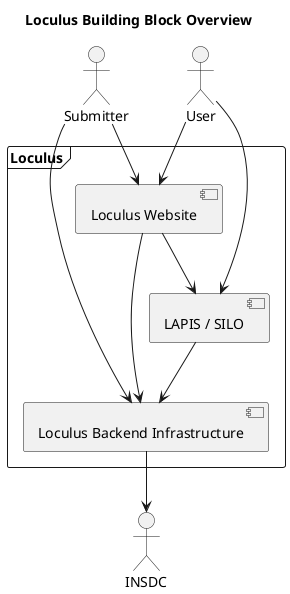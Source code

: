 @startuml

title Loculus Building Block Overview

actor User as user
actor Submitter as submitter
actor INSDC as insdc

frame Loculus as loculus {
    component "Loculus Website" as website
    component "Loculus Backend Infrastructure" as backend
    component "LAPIS / SILO" as lapis
}

submitter --> website
submitter -right-> backend

user --> website
user --> lapis

website --> backend
website --> lapis
lapis --> backend

backend --> insdc


@enduml
